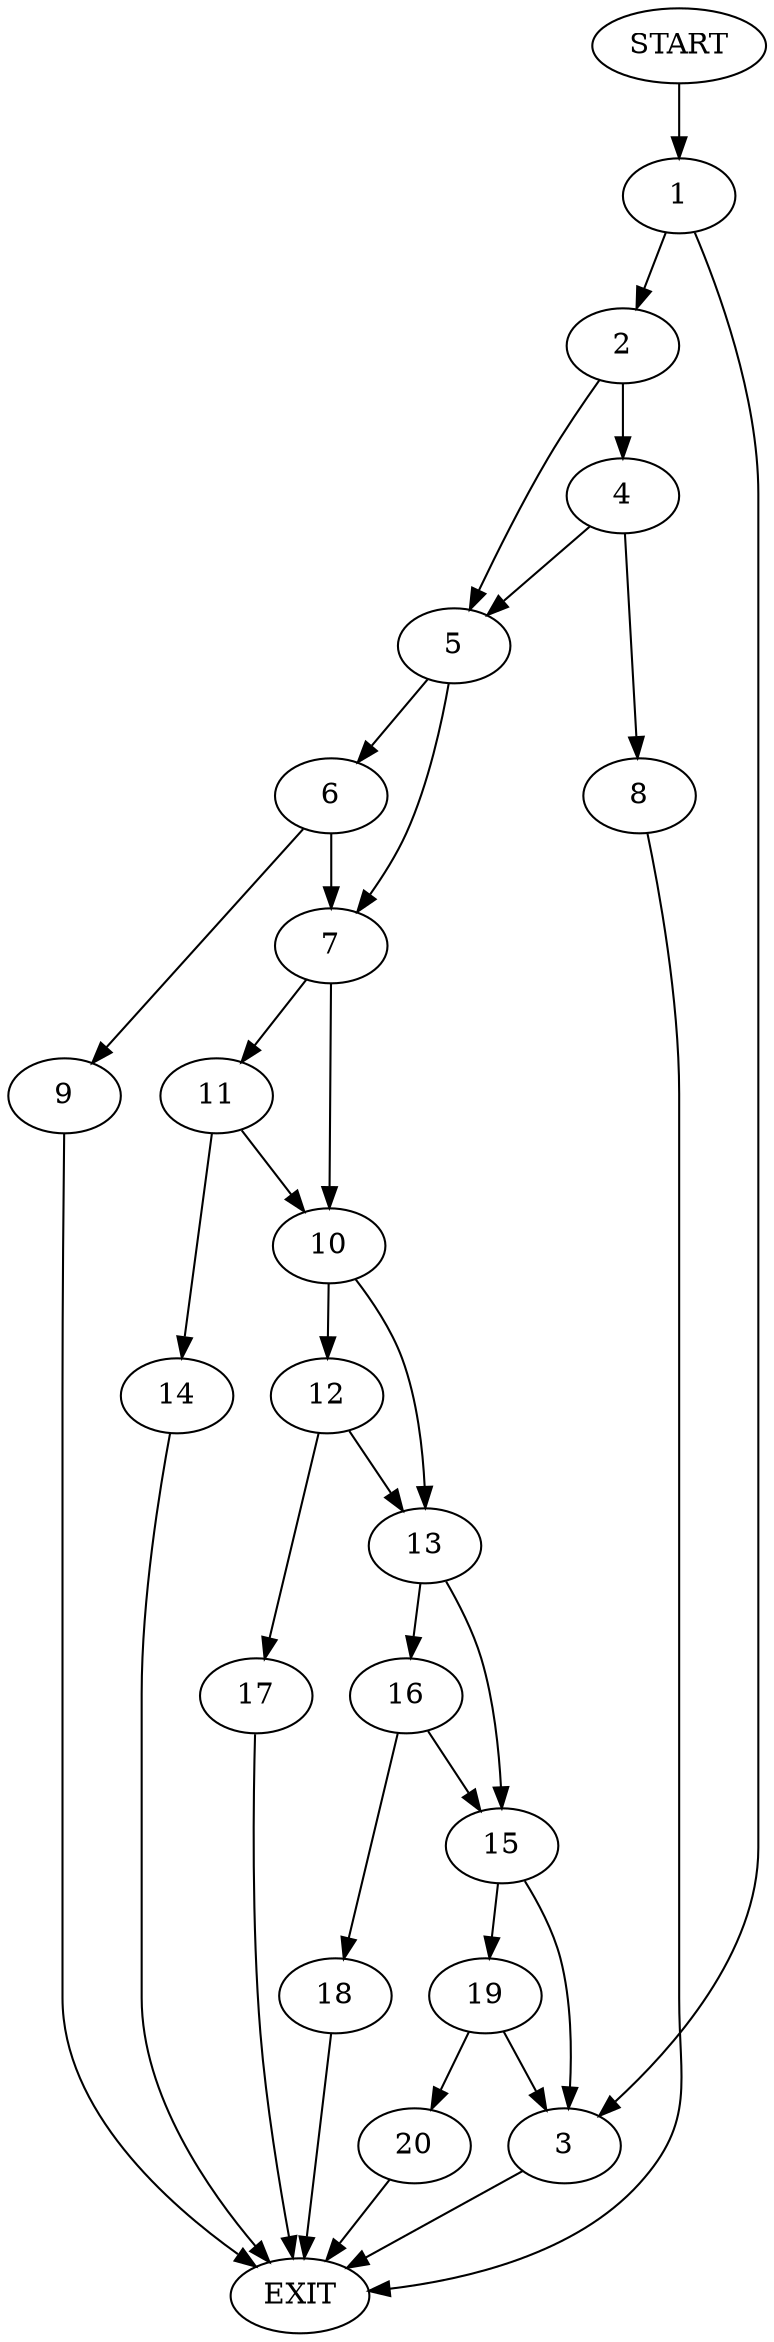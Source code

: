 digraph {
0 [label="START"]
21 [label="EXIT"]
0 -> 1
1 -> 2
1 -> 3
2 -> 4
2 -> 5
3 -> 21
5 -> 6
5 -> 7
4 -> 8
4 -> 5
8 -> 21
6 -> 7
6 -> 9
7 -> 10
7 -> 11
9 -> 21
10 -> 12
10 -> 13
11 -> 10
11 -> 14
14 -> 21
13 -> 15
13 -> 16
12 -> 13
12 -> 17
17 -> 21
16 -> 18
16 -> 15
15 -> 19
15 -> 3
18 -> 21
19 -> 20
19 -> 3
20 -> 21
}
